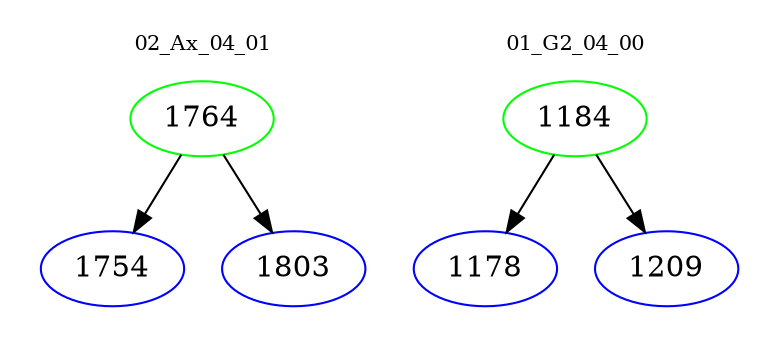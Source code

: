 digraph{
subgraph cluster_0 {
color = white
label = "02_Ax_04_01";
fontsize=10;
T0_1764 [label="1764", color="green"]
T0_1764 -> T0_1754 [color="black"]
T0_1754 [label="1754", color="blue"]
T0_1764 -> T0_1803 [color="black"]
T0_1803 [label="1803", color="blue"]
}
subgraph cluster_1 {
color = white
label = "01_G2_04_00";
fontsize=10;
T1_1184 [label="1184", color="green"]
T1_1184 -> T1_1178 [color="black"]
T1_1178 [label="1178", color="blue"]
T1_1184 -> T1_1209 [color="black"]
T1_1209 [label="1209", color="blue"]
}
}
